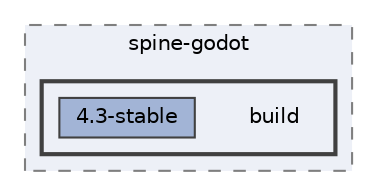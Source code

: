 digraph "external/spine-runtimes/spine-godot/build"
{
 // LATEX_PDF_SIZE
  bgcolor="transparent";
  edge [fontname=Helvetica,fontsize=10,labelfontname=Helvetica,labelfontsize=10];
  node [fontname=Helvetica,fontsize=10,shape=box,height=0.2,width=0.4];
  compound=true
  subgraph clusterdir_5c023d23c71ce39ed3c3864bc290cf5e {
    graph [ bgcolor="#edf0f7", pencolor="grey50", label="spine-godot", fontname=Helvetica,fontsize=10 style="filled,dashed", URL="dir_5c023d23c71ce39ed3c3864bc290cf5e.html",tooltip=""]
  subgraph clusterdir_41c801481060ce628164a53e7dff46ec {
    graph [ bgcolor="#edf0f7", pencolor="grey25", label="", fontname=Helvetica,fontsize=10 style="filled,bold", URL="dir_41c801481060ce628164a53e7dff46ec.html",tooltip=""]
    dir_41c801481060ce628164a53e7dff46ec [shape=plaintext, label="build"];
  dir_9dc7042280564fcbb671da656ad39279 [label="4.3-stable", fillcolor="#a2b4d6", color="grey25", style="filled", URL="dir_9dc7042280564fcbb671da656ad39279.html",tooltip=""];
  }
  }
}
